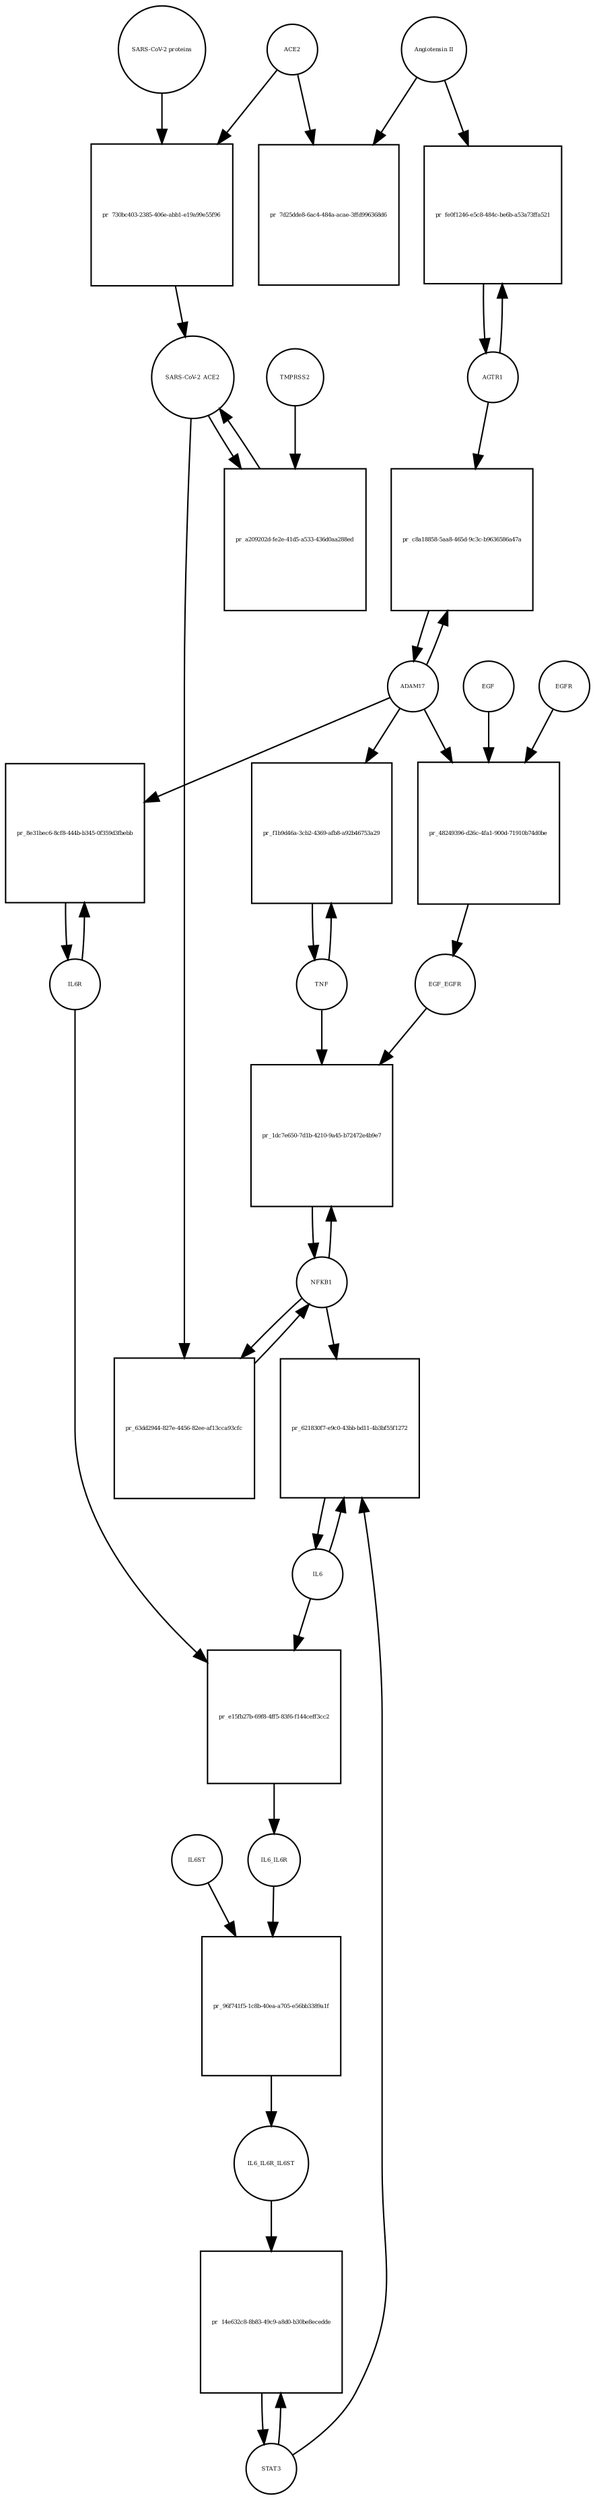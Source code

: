 strict digraph  {
"Angiotensin II" [annotation="", bipartite=0, cls="simple chemical", fontsize=4, label="Angiotensin II", shape=circle];
"pr_7d25dde8-6ac4-484a-acae-3ffd996368d6" [annotation="", bipartite=1, cls=process, fontsize=4, label="pr_7d25dde8-6ac4-484a-acae-3ffd996368d6", shape=square];
ACE2 [annotation="", bipartite=0, cls=macromolecule, fontsize=4, label=ACE2, shape=circle];
"pr_730bc403-2385-406e-abb1-e19a99e55f96" [annotation="", bipartite=1, cls=process, fontsize=4, label="pr_730bc403-2385-406e-abb1-e19a99e55f96", shape=square];
"SARS-CoV-2_ACE2" [annotation="", bipartite=0, cls=complex, fontsize=4, label="SARS-CoV-2_ACE2", shape=circle];
"SARS-CoV-2 proteins" [annotation="", bipartite=0, cls=macromolecule, fontsize=4, label="SARS-CoV-2 proteins", shape=circle];
"pr_a209202d-fe2e-41d5-a533-436d0aa288ed" [annotation="", bipartite=1, cls=process, fontsize=4, label="pr_a209202d-fe2e-41d5-a533-436d0aa288ed", shape=square];
TMPRSS2 [annotation="", bipartite=0, cls=macromolecule, fontsize=4, label=TMPRSS2, shape=circle];
NFKB1 [annotation="", bipartite=0, cls=macromolecule, fontsize=4, label=NFKB1, shape=circle];
"pr_63dd2944-827e-4456-82ee-af13cca93cfc" [annotation="", bipartite=1, cls=process, fontsize=4, label="pr_63dd2944-827e-4456-82ee-af13cca93cfc", shape=square];
"pr_1dc7e650-7d1b-4210-9a45-b72472e4b9e7" [annotation="", bipartite=1, cls=process, fontsize=4, label="pr_1dc7e650-7d1b-4210-9a45-b72472e4b9e7", shape=square];
EGF_EGFR [annotation="", bipartite=0, cls=complex, fontsize=4, label=EGF_EGFR, shape=circle];
TNF [annotation="", bipartite=0, cls=macromolecule, fontsize=4, label=TNF, shape=circle];
AGTR1 [annotation="", bipartite=0, cls=macromolecule, fontsize=4, label=AGTR1, shape=circle];
"pr_fe0f1246-e5c8-484c-be6b-a53a73ffa521" [annotation="", bipartite=1, cls=process, fontsize=4, label="pr_fe0f1246-e5c8-484c-be6b-a53a73ffa521", shape=square];
ADAM17 [annotation="", bipartite=0, cls=macromolecule, fontsize=4, label=ADAM17, shape=circle];
"pr_c8a18858-5aa8-465d-9c3c-b9636586a47a" [annotation="", bipartite=1, cls=process, fontsize=4, label="pr_c8a18858-5aa8-465d-9c3c-b9636586a47a", shape=square];
IL6R [annotation="", bipartite=0, cls=macromolecule, fontsize=4, label=IL6R, shape=circle];
"pr_8e31bec6-8cf8-444b-b345-0f359d3fbebb" [annotation="", bipartite=1, cls=process, fontsize=4, label="pr_8e31bec6-8cf8-444b-b345-0f359d3fbebb", shape=square];
EGFR [annotation="", bipartite=0, cls=macromolecule, fontsize=4, label=EGFR, shape=circle];
"pr_48249396-d26c-4fa1-900d-71910b74d0be" [annotation="", bipartite=1, cls=process, fontsize=4, label="pr_48249396-d26c-4fa1-900d-71910b74d0be", shape=square];
EGF [annotation="", bipartite=0, cls=macromolecule, fontsize=4, label=EGF, shape=circle];
"pr_f1b9d46a-3cb2-4369-afb8-a92b46753a29" [annotation="", bipartite=1, cls=process, fontsize=4, label="pr_f1b9d46a-3cb2-4369-afb8-a92b46753a29", shape=square];
"pr_e15fb27b-69f8-4ff5-83f6-f144ceff3cc2" [annotation="", bipartite=1, cls=process, fontsize=4, label="pr_e15fb27b-69f8-4ff5-83f6-f144ceff3cc2", shape=square];
IL6_IL6R [annotation="", bipartite=0, cls=complex, fontsize=4, label=IL6_IL6R, shape=circle];
IL6 [annotation="", bipartite=0, cls=macromolecule, fontsize=4, label=IL6, shape=circle];
"pr_96f741f5-1c8b-40ea-a705-e56bb3389a1f" [annotation="", bipartite=1, cls=process, fontsize=4, label="pr_96f741f5-1c8b-40ea-a705-e56bb3389a1f", shape=square];
IL6_IL6R_IL6ST [annotation="", bipartite=0, cls=complex, fontsize=4, label=IL6_IL6R_IL6ST, shape=circle];
IL6ST [annotation="", bipartite=0, cls=macromolecule, fontsize=4, label=IL6ST, shape=circle];
STAT3 [annotation="", bipartite=0, cls=macromolecule, fontsize=4, label=STAT3, shape=circle];
"pr_14e632c8-8b83-49c9-a8d0-b30be8ecedde" [annotation="", bipartite=1, cls=process, fontsize=4, label="pr_14e632c8-8b83-49c9-a8d0-b30be8ecedde", shape=square];
"pr_621830f7-e9c0-43bb-bd11-4b3bf55f1272" [annotation="", bipartite=1, cls=process, fontsize=4, label="pr_621830f7-e9c0-43bb-bd11-4b3bf55f1272", shape=square];
"Angiotensin II" -> "pr_7d25dde8-6ac4-484a-acae-3ffd996368d6"  [annotation="", interaction_type=consumption];
"Angiotensin II" -> "pr_fe0f1246-e5c8-484c-be6b-a53a73ffa521"  [annotation="", interaction_type=catalysis];
ACE2 -> "pr_7d25dde8-6ac4-484a-acae-3ffd996368d6"  [annotation="", interaction_type=catalysis];
ACE2 -> "pr_730bc403-2385-406e-abb1-e19a99e55f96"  [annotation="", interaction_type=consumption];
"pr_730bc403-2385-406e-abb1-e19a99e55f96" -> "SARS-CoV-2_ACE2"  [annotation="", interaction_type=production];
"SARS-CoV-2_ACE2" -> "pr_a209202d-fe2e-41d5-a533-436d0aa288ed"  [annotation="", interaction_type=consumption];
"SARS-CoV-2_ACE2" -> "pr_63dd2944-827e-4456-82ee-af13cca93cfc"  [annotation="", interaction_type=stimulation];
"SARS-CoV-2 proteins" -> "pr_730bc403-2385-406e-abb1-e19a99e55f96"  [annotation="", interaction_type=consumption];
"pr_a209202d-fe2e-41d5-a533-436d0aa288ed" -> "SARS-CoV-2_ACE2"  [annotation="", interaction_type=production];
TMPRSS2 -> "pr_a209202d-fe2e-41d5-a533-436d0aa288ed"  [annotation="", interaction_type=consumption];
NFKB1 -> "pr_63dd2944-827e-4456-82ee-af13cca93cfc"  [annotation="", interaction_type=consumption];
NFKB1 -> "pr_1dc7e650-7d1b-4210-9a45-b72472e4b9e7"  [annotation="", interaction_type=consumption];
NFKB1 -> "pr_621830f7-e9c0-43bb-bd11-4b3bf55f1272"  [annotation="", interaction_type=stimulation];
"pr_63dd2944-827e-4456-82ee-af13cca93cfc" -> NFKB1  [annotation="", interaction_type=production];
"pr_1dc7e650-7d1b-4210-9a45-b72472e4b9e7" -> NFKB1  [annotation="", interaction_type=production];
EGF_EGFR -> "pr_1dc7e650-7d1b-4210-9a45-b72472e4b9e7"  [annotation="", interaction_type=stimulation];
TNF -> "pr_1dc7e650-7d1b-4210-9a45-b72472e4b9e7"  [annotation="", interaction_type=stimulation];
TNF -> "pr_f1b9d46a-3cb2-4369-afb8-a92b46753a29"  [annotation="", interaction_type=consumption];
AGTR1 -> "pr_fe0f1246-e5c8-484c-be6b-a53a73ffa521"  [annotation="", interaction_type=consumption];
AGTR1 -> "pr_c8a18858-5aa8-465d-9c3c-b9636586a47a"  [annotation="", interaction_type=catalysis];
"pr_fe0f1246-e5c8-484c-be6b-a53a73ffa521" -> AGTR1  [annotation="", interaction_type=production];
ADAM17 -> "pr_c8a18858-5aa8-465d-9c3c-b9636586a47a"  [annotation="", interaction_type=consumption];
ADAM17 -> "pr_8e31bec6-8cf8-444b-b345-0f359d3fbebb"  [annotation="", interaction_type=catalysis];
ADAM17 -> "pr_48249396-d26c-4fa1-900d-71910b74d0be"  [annotation="", interaction_type=stimulation];
ADAM17 -> "pr_f1b9d46a-3cb2-4369-afb8-a92b46753a29"  [annotation="", interaction_type=catalysis];
"pr_c8a18858-5aa8-465d-9c3c-b9636586a47a" -> ADAM17  [annotation="", interaction_type=production];
IL6R -> "pr_8e31bec6-8cf8-444b-b345-0f359d3fbebb"  [annotation="", interaction_type=consumption];
IL6R -> "pr_e15fb27b-69f8-4ff5-83f6-f144ceff3cc2"  [annotation="", interaction_type=consumption];
"pr_8e31bec6-8cf8-444b-b345-0f359d3fbebb" -> IL6R  [annotation="", interaction_type=production];
EGFR -> "pr_48249396-d26c-4fa1-900d-71910b74d0be"  [annotation="", interaction_type=consumption];
"pr_48249396-d26c-4fa1-900d-71910b74d0be" -> EGF_EGFR  [annotation="", interaction_type=production];
EGF -> "pr_48249396-d26c-4fa1-900d-71910b74d0be"  [annotation="", interaction_type=consumption];
"pr_f1b9d46a-3cb2-4369-afb8-a92b46753a29" -> TNF  [annotation="", interaction_type=production];
"pr_e15fb27b-69f8-4ff5-83f6-f144ceff3cc2" -> IL6_IL6R  [annotation="", interaction_type=production];
IL6_IL6R -> "pr_96f741f5-1c8b-40ea-a705-e56bb3389a1f"  [annotation="", interaction_type=consumption];
IL6 -> "pr_e15fb27b-69f8-4ff5-83f6-f144ceff3cc2"  [annotation="", interaction_type=consumption];
IL6 -> "pr_621830f7-e9c0-43bb-bd11-4b3bf55f1272"  [annotation="", interaction_type=consumption];
"pr_96f741f5-1c8b-40ea-a705-e56bb3389a1f" -> IL6_IL6R_IL6ST  [annotation="", interaction_type=production];
IL6_IL6R_IL6ST -> "pr_14e632c8-8b83-49c9-a8d0-b30be8ecedde"  [annotation="", interaction_type=catalysis];
IL6ST -> "pr_96f741f5-1c8b-40ea-a705-e56bb3389a1f"  [annotation="", interaction_type=consumption];
STAT3 -> "pr_14e632c8-8b83-49c9-a8d0-b30be8ecedde"  [annotation="", interaction_type=consumption];
STAT3 -> "pr_621830f7-e9c0-43bb-bd11-4b3bf55f1272"  [annotation="", interaction_type=stimulation];
"pr_14e632c8-8b83-49c9-a8d0-b30be8ecedde" -> STAT3  [annotation="", interaction_type=production];
"pr_621830f7-e9c0-43bb-bd11-4b3bf55f1272" -> IL6  [annotation="", interaction_type=production];
}
